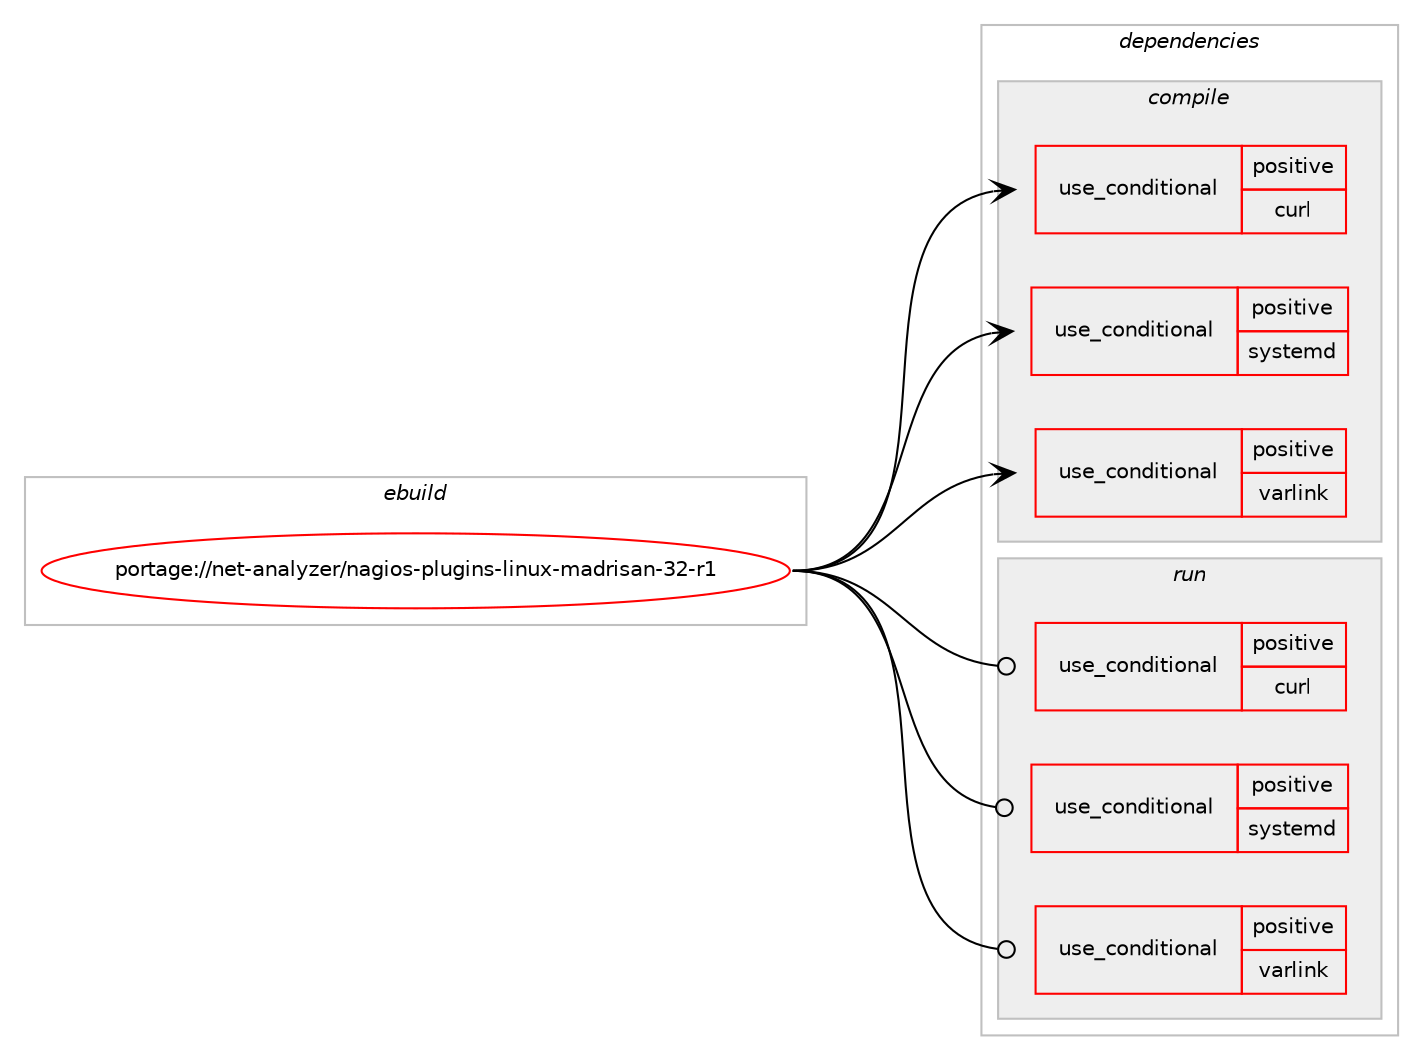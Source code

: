 digraph prolog {

# *************
# Graph options
# *************

newrank=true;
concentrate=true;
compound=true;
graph [rankdir=LR,fontname=Helvetica,fontsize=10,ranksep=1.5];#, ranksep=2.5, nodesep=0.2];
edge  [arrowhead=vee];
node  [fontname=Helvetica,fontsize=10];

# **********
# The ebuild
# **********

subgraph cluster_leftcol {
color=gray;
rank=same;
label=<<i>ebuild</i>>;
id [label="portage://net-analyzer/nagios-plugins-linux-madrisan-32-r1", color=red, width=4, href="../net-analyzer/nagios-plugins-linux-madrisan-32-r1.svg"];
}

# ****************
# The dependencies
# ****************

subgraph cluster_midcol {
color=gray;
label=<<i>dependencies</i>>;
subgraph cluster_compile {
fillcolor="#eeeeee";
style=filled;
label=<<i>compile</i>>;
subgraph cond84986 {
dependency173894 [label=<<TABLE BORDER="0" CELLBORDER="1" CELLSPACING="0" CELLPADDING="4"><TR><TD ROWSPAN="3" CELLPADDING="10">use_conditional</TD></TR><TR><TD>positive</TD></TR><TR><TD>curl</TD></TR></TABLE>>, shape=none, color=red];
# *** BEGIN UNKNOWN DEPENDENCY TYPE (TODO) ***
# dependency173894 -> package_dependency(portage://net-analyzer/nagios-plugins-linux-madrisan-32-r1,install,no,net-misc,curl,none,[,,],[slot(0),equal],[])
# *** END UNKNOWN DEPENDENCY TYPE (TODO) ***

}
id:e -> dependency173894:w [weight=20,style="solid",arrowhead="vee"];
subgraph cond84987 {
dependency173895 [label=<<TABLE BORDER="0" CELLBORDER="1" CELLSPACING="0" CELLPADDING="4"><TR><TD ROWSPAN="3" CELLPADDING="10">use_conditional</TD></TR><TR><TD>positive</TD></TR><TR><TD>systemd</TD></TR></TABLE>>, shape=none, color=red];
# *** BEGIN UNKNOWN DEPENDENCY TYPE (TODO) ***
# dependency173895 -> package_dependency(portage://net-analyzer/nagios-plugins-linux-madrisan-32-r1,install,no,sys-apps,systemd,none,[,,],any_same_slot,[])
# *** END UNKNOWN DEPENDENCY TYPE (TODO) ***

}
id:e -> dependency173895:w [weight=20,style="solid",arrowhead="vee"];
subgraph cond84988 {
dependency173896 [label=<<TABLE BORDER="0" CELLBORDER="1" CELLSPACING="0" CELLPADDING="4"><TR><TD ROWSPAN="3" CELLPADDING="10">use_conditional</TD></TR><TR><TD>positive</TD></TR><TR><TD>varlink</TD></TR></TABLE>>, shape=none, color=red];
# *** BEGIN UNKNOWN DEPENDENCY TYPE (TODO) ***
# dependency173896 -> package_dependency(portage://net-analyzer/nagios-plugins-linux-madrisan-32-r1,install,no,dev-libs,libvarlink,none,[,,],any_same_slot,[])
# *** END UNKNOWN DEPENDENCY TYPE (TODO) ***

}
id:e -> dependency173896:w [weight=20,style="solid",arrowhead="vee"];
}
subgraph cluster_compileandrun {
fillcolor="#eeeeee";
style=filled;
label=<<i>compile and run</i>>;
}
subgraph cluster_run {
fillcolor="#eeeeee";
style=filled;
label=<<i>run</i>>;
subgraph cond84989 {
dependency173897 [label=<<TABLE BORDER="0" CELLBORDER="1" CELLSPACING="0" CELLPADDING="4"><TR><TD ROWSPAN="3" CELLPADDING="10">use_conditional</TD></TR><TR><TD>positive</TD></TR><TR><TD>curl</TD></TR></TABLE>>, shape=none, color=red];
# *** BEGIN UNKNOWN DEPENDENCY TYPE (TODO) ***
# dependency173897 -> package_dependency(portage://net-analyzer/nagios-plugins-linux-madrisan-32-r1,run,no,net-misc,curl,none,[,,],[slot(0),equal],[])
# *** END UNKNOWN DEPENDENCY TYPE (TODO) ***

}
id:e -> dependency173897:w [weight=20,style="solid",arrowhead="odot"];
subgraph cond84990 {
dependency173898 [label=<<TABLE BORDER="0" CELLBORDER="1" CELLSPACING="0" CELLPADDING="4"><TR><TD ROWSPAN="3" CELLPADDING="10">use_conditional</TD></TR><TR><TD>positive</TD></TR><TR><TD>systemd</TD></TR></TABLE>>, shape=none, color=red];
# *** BEGIN UNKNOWN DEPENDENCY TYPE (TODO) ***
# dependency173898 -> package_dependency(portage://net-analyzer/nagios-plugins-linux-madrisan-32-r1,run,no,sys-apps,systemd,none,[,,],any_same_slot,[])
# *** END UNKNOWN DEPENDENCY TYPE (TODO) ***

}
id:e -> dependency173898:w [weight=20,style="solid",arrowhead="odot"];
subgraph cond84991 {
dependency173899 [label=<<TABLE BORDER="0" CELLBORDER="1" CELLSPACING="0" CELLPADDING="4"><TR><TD ROWSPAN="3" CELLPADDING="10">use_conditional</TD></TR><TR><TD>positive</TD></TR><TR><TD>varlink</TD></TR></TABLE>>, shape=none, color=red];
# *** BEGIN UNKNOWN DEPENDENCY TYPE (TODO) ***
# dependency173899 -> package_dependency(portage://net-analyzer/nagios-plugins-linux-madrisan-32-r1,run,no,dev-libs,libvarlink,none,[,,],any_same_slot,[])
# *** END UNKNOWN DEPENDENCY TYPE (TODO) ***

}
id:e -> dependency173899:w [weight=20,style="solid",arrowhead="odot"];
}
}

# **************
# The candidates
# **************

subgraph cluster_choices {
rank=same;
color=gray;
label=<<i>candidates</i>>;

}

}
